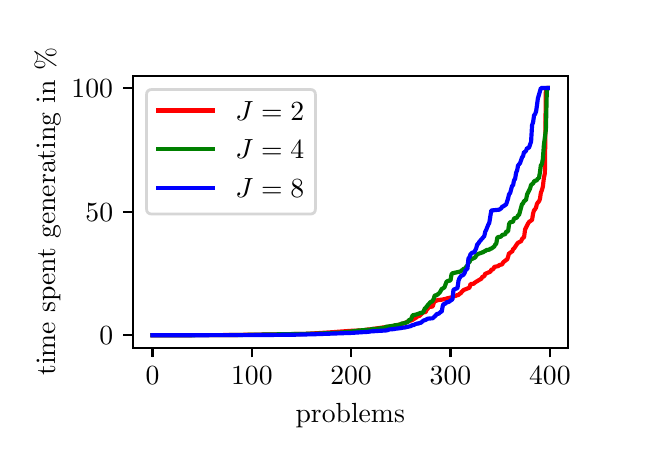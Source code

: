 \begingroup%
\makeatletter%
\begin{pgfpicture}%
\pgfpathrectangle{\pgfpointorigin}{\pgfqpoint{3.0in}{2.0in}}%
\pgfusepath{use as bounding box, clip}%
\begin{pgfscope}%
\pgfsetbuttcap%
\pgfsetmiterjoin%
\pgfsetlinewidth{0.0pt}%
\definecolor{currentstroke}{rgb}{1.0,1.0,1.0}%
\pgfsetstrokecolor{currentstroke}%
\pgfsetstrokeopacity{0.0}%
\pgfsetdash{}{0pt}%
\pgfpathmoveto{\pgfqpoint{0.0in}{0.0in}}%
\pgfpathlineto{\pgfqpoint{3.0in}{0.0in}}%
\pgfpathlineto{\pgfqpoint{3.0in}{2.0in}}%
\pgfpathlineto{\pgfqpoint{0.0in}{2.0in}}%
\pgfpathclose%
\pgfusepath{}%
\end{pgfscope}%
\begin{pgfscope}%
\pgfsetbuttcap%
\pgfsetmiterjoin%
\definecolor{currentfill}{rgb}{1.0,1.0,1.0}%
\pgfsetfillcolor{currentfill}%
\pgfsetlinewidth{0.0pt}%
\definecolor{currentstroke}{rgb}{0.0,0.0,0.0}%
\pgfsetstrokecolor{currentstroke}%
\pgfsetstrokeopacity{0.0}%
\pgfsetdash{}{0pt}%
\pgfpathmoveto{\pgfqpoint{0.525in}{0.4in}}%
\pgfpathlineto{\pgfqpoint{2.7in}{0.4in}}%
\pgfpathlineto{\pgfqpoint{2.7in}{1.76in}}%
\pgfpathlineto{\pgfqpoint{0.525in}{1.76in}}%
\pgfpathclose%
\pgfusepath{fill}%
\end{pgfscope}%
\begin{pgfscope}%
\pgfsetbuttcap%
\pgfsetroundjoin%
\definecolor{currentfill}{rgb}{0.0,0.0,0.0}%
\pgfsetfillcolor{currentfill}%
\pgfsetlinewidth{0.803pt}%
\definecolor{currentstroke}{rgb}{0.0,0.0,0.0}%
\pgfsetstrokecolor{currentstroke}%
\pgfsetdash{}{0pt}%
\pgfsys@defobject{currentmarker}{\pgfqpoint{0.0in}{-0.049in}}{\pgfqpoint{0.0in}{0.0in}}{%
\pgfpathmoveto{\pgfqpoint{0.0in}{0.0in}}%
\pgfpathlineto{\pgfqpoint{0.0in}{-0.049in}}%
\pgfusepath{stroke,fill}%
}%
\begin{pgfscope}%
\pgfsys@transformshift{0.624in}{0.4in}%
\pgfsys@useobject{currentmarker}{}%
\end{pgfscope}%
\end{pgfscope}%
\begin{pgfscope}%
\definecolor{textcolor}{rgb}{0.0,0.0,0.0}%
\pgfsetstrokecolor{textcolor}%
\pgfsetfillcolor{textcolor}%
\pgftext[x=0.624in,y=0.303in,,top]{\color{textcolor}\rmfamily\fontsize{10.0}{12.0}\selectfont \(\displaystyle {0}\)}%
\end{pgfscope}%
\begin{pgfscope}%
\pgfsetbuttcap%
\pgfsetroundjoin%
\definecolor{currentfill}{rgb}{0.0,0.0,0.0}%
\pgfsetfillcolor{currentfill}%
\pgfsetlinewidth{0.803pt}%
\definecolor{currentstroke}{rgb}{0.0,0.0,0.0}%
\pgfsetstrokecolor{currentstroke}%
\pgfsetdash{}{0pt}%
\pgfsys@defobject{currentmarker}{\pgfqpoint{0.0in}{-0.049in}}{\pgfqpoint{0.0in}{0.0in}}{%
\pgfpathmoveto{\pgfqpoint{0.0in}{0.0in}}%
\pgfpathlineto{\pgfqpoint{0.0in}{-0.049in}}%
\pgfusepath{stroke,fill}%
}%
\begin{pgfscope}%
\pgfsys@transformshift{1.121in}{0.4in}%
\pgfsys@useobject{currentmarker}{}%
\end{pgfscope}%
\end{pgfscope}%
\begin{pgfscope}%
\definecolor{textcolor}{rgb}{0.0,0.0,0.0}%
\pgfsetstrokecolor{textcolor}%
\pgfsetfillcolor{textcolor}%
\pgftext[x=1.121in,y=0.303in,,top]{\color{textcolor}\rmfamily\fontsize{10.0}{12.0}\selectfont \(\displaystyle {100}\)}%
\end{pgfscope}%
\begin{pgfscope}%
\pgfsetbuttcap%
\pgfsetroundjoin%
\definecolor{currentfill}{rgb}{0.0,0.0,0.0}%
\pgfsetfillcolor{currentfill}%
\pgfsetlinewidth{0.803pt}%
\definecolor{currentstroke}{rgb}{0.0,0.0,0.0}%
\pgfsetstrokecolor{currentstroke}%
\pgfsetdash{}{0pt}%
\pgfsys@defobject{currentmarker}{\pgfqpoint{0.0in}{-0.049in}}{\pgfqpoint{0.0in}{0.0in}}{%
\pgfpathmoveto{\pgfqpoint{0.0in}{0.0in}}%
\pgfpathlineto{\pgfqpoint{0.0in}{-0.049in}}%
\pgfusepath{stroke,fill}%
}%
\begin{pgfscope}%
\pgfsys@transformshift{1.617in}{0.4in}%
\pgfsys@useobject{currentmarker}{}%
\end{pgfscope}%
\end{pgfscope}%
\begin{pgfscope}%
\definecolor{textcolor}{rgb}{0.0,0.0,0.0}%
\pgfsetstrokecolor{textcolor}%
\pgfsetfillcolor{textcolor}%
\pgftext[x=1.617in,y=0.303in,,top]{\color{textcolor}\rmfamily\fontsize{10.0}{12.0}\selectfont \(\displaystyle {200}\)}%
\end{pgfscope}%
\begin{pgfscope}%
\pgfsetbuttcap%
\pgfsetroundjoin%
\definecolor{currentfill}{rgb}{0.0,0.0,0.0}%
\pgfsetfillcolor{currentfill}%
\pgfsetlinewidth{0.803pt}%
\definecolor{currentstroke}{rgb}{0.0,0.0,0.0}%
\pgfsetstrokecolor{currentstroke}%
\pgfsetdash{}{0pt}%
\pgfsys@defobject{currentmarker}{\pgfqpoint{0.0in}{-0.049in}}{\pgfqpoint{0.0in}{0.0in}}{%
\pgfpathmoveto{\pgfqpoint{0.0in}{0.0in}}%
\pgfpathlineto{\pgfqpoint{0.0in}{-0.049in}}%
\pgfusepath{stroke,fill}%
}%
\begin{pgfscope}%
\pgfsys@transformshift{2.114in}{0.4in}%
\pgfsys@useobject{currentmarker}{}%
\end{pgfscope}%
\end{pgfscope}%
\begin{pgfscope}%
\definecolor{textcolor}{rgb}{0.0,0.0,0.0}%
\pgfsetstrokecolor{textcolor}%
\pgfsetfillcolor{textcolor}%
\pgftext[x=2.114in,y=0.303in,,top]{\color{textcolor}\rmfamily\fontsize{10.0}{12.0}\selectfont \(\displaystyle {300}\)}%
\end{pgfscope}%
\begin{pgfscope}%
\pgfsetbuttcap%
\pgfsetroundjoin%
\definecolor{currentfill}{rgb}{0.0,0.0,0.0}%
\pgfsetfillcolor{currentfill}%
\pgfsetlinewidth{0.803pt}%
\definecolor{currentstroke}{rgb}{0.0,0.0,0.0}%
\pgfsetstrokecolor{currentstroke}%
\pgfsetdash{}{0pt}%
\pgfsys@defobject{currentmarker}{\pgfqpoint{0.0in}{-0.049in}}{\pgfqpoint{0.0in}{0.0in}}{%
\pgfpathmoveto{\pgfqpoint{0.0in}{0.0in}}%
\pgfpathlineto{\pgfqpoint{0.0in}{-0.049in}}%
\pgfusepath{stroke,fill}%
}%
\begin{pgfscope}%
\pgfsys@transformshift{2.611in}{0.4in}%
\pgfsys@useobject{currentmarker}{}%
\end{pgfscope}%
\end{pgfscope}%
\begin{pgfscope}%
\definecolor{textcolor}{rgb}{0.0,0.0,0.0}%
\pgfsetstrokecolor{textcolor}%
\pgfsetfillcolor{textcolor}%
\pgftext[x=2.611in,y=0.303in,,top]{\color{textcolor}\rmfamily\fontsize{10.0}{12.0}\selectfont \(\displaystyle {400}\)}%
\end{pgfscope}%
\begin{pgfscope}%
\definecolor{textcolor}{rgb}{0.0,0.0,0.0}%
\pgfsetstrokecolor{textcolor}%
\pgfsetfillcolor{textcolor}%
\pgftext[x=1.613in,y=0.124in,,top]{\color{textcolor}\rmfamily\fontsize{10.0}{12.0}\selectfont problems}%
\end{pgfscope}%
\begin{pgfscope}%
\pgfsetbuttcap%
\pgfsetroundjoin%
\definecolor{currentfill}{rgb}{0.0,0.0,0.0}%
\pgfsetfillcolor{currentfill}%
\pgfsetlinewidth{0.803pt}%
\definecolor{currentstroke}{rgb}{0.0,0.0,0.0}%
\pgfsetstrokecolor{currentstroke}%
\pgfsetdash{}{0pt}%
\pgfsys@defobject{currentmarker}{\pgfqpoint{-0.049in}{0.0in}}{\pgfqpoint{-0.0in}{0.0in}}{%
\pgfpathmoveto{\pgfqpoint{-0.0in}{0.0in}}%
\pgfpathlineto{\pgfqpoint{-0.049in}{0.0in}}%
\pgfusepath{stroke,fill}%
}%
\begin{pgfscope}%
\pgfsys@transformshift{0.525in}{0.462in}%
\pgfsys@useobject{currentmarker}{}%
\end{pgfscope}%
\end{pgfscope}%
\begin{pgfscope}%
\definecolor{textcolor}{rgb}{0.0,0.0,0.0}%
\pgfsetstrokecolor{textcolor}%
\pgfsetfillcolor{textcolor}%
\pgftext[x=0.358in, y=0.414in, left, base]{\color{textcolor}\rmfamily\fontsize{10.0}{12.0}\selectfont \(\displaystyle {0}\)}%
\end{pgfscope}%
\begin{pgfscope}%
\pgfsetbuttcap%
\pgfsetroundjoin%
\definecolor{currentfill}{rgb}{0.0,0.0,0.0}%
\pgfsetfillcolor{currentfill}%
\pgfsetlinewidth{0.803pt}%
\definecolor{currentstroke}{rgb}{0.0,0.0,0.0}%
\pgfsetstrokecolor{currentstroke}%
\pgfsetdash{}{0pt}%
\pgfsys@defobject{currentmarker}{\pgfqpoint{-0.049in}{0.0in}}{\pgfqpoint{-0.0in}{0.0in}}{%
\pgfpathmoveto{\pgfqpoint{-0.0in}{0.0in}}%
\pgfpathlineto{\pgfqpoint{-0.049in}{0.0in}}%
\pgfusepath{stroke,fill}%
}%
\begin{pgfscope}%
\pgfsys@transformshift{0.525in}{1.08in}%
\pgfsys@useobject{currentmarker}{}%
\end{pgfscope}%
\end{pgfscope}%
\begin{pgfscope}%
\definecolor{textcolor}{rgb}{0.0,0.0,0.0}%
\pgfsetstrokecolor{textcolor}%
\pgfsetfillcolor{textcolor}%
\pgftext[x=0.289in, y=1.032in, left, base]{\color{textcolor}\rmfamily\fontsize{10.0}{12.0}\selectfont \(\displaystyle {50}\)}%
\end{pgfscope}%
\begin{pgfscope}%
\pgfsetbuttcap%
\pgfsetroundjoin%
\definecolor{currentfill}{rgb}{0.0,0.0,0.0}%
\pgfsetfillcolor{currentfill}%
\pgfsetlinewidth{0.803pt}%
\definecolor{currentstroke}{rgb}{0.0,0.0,0.0}%
\pgfsetstrokecolor{currentstroke}%
\pgfsetdash{}{0pt}%
\pgfsys@defobject{currentmarker}{\pgfqpoint{-0.049in}{0.0in}}{\pgfqpoint{-0.0in}{0.0in}}{%
\pgfpathmoveto{\pgfqpoint{-0.0in}{0.0in}}%
\pgfpathlineto{\pgfqpoint{-0.049in}{0.0in}}%
\pgfusepath{stroke,fill}%
}%
\begin{pgfscope}%
\pgfsys@transformshift{0.525in}{1.698in}%
\pgfsys@useobject{currentmarker}{}%
\end{pgfscope}%
\end{pgfscope}%
\begin{pgfscope}%
\definecolor{textcolor}{rgb}{0.0,0.0,0.0}%
\pgfsetstrokecolor{textcolor}%
\pgfsetfillcolor{textcolor}%
\pgftext[x=0.219in, y=1.65in, left, base]{\color{textcolor}\rmfamily\fontsize{10.0}{12.0}\selectfont \(\displaystyle {100}\)}%
\end{pgfscope}%
\begin{pgfscope}%
\definecolor{textcolor}{rgb}{0.0,0.0,0.0}%
\pgfsetstrokecolor{textcolor}%
\pgfsetfillcolor{textcolor}%
\pgftext[x=0.164in,y=1.08in,,bottom,rotate=90.0]{\color{textcolor}\rmfamily\fontsize{10.0}{12.0}\selectfont time spent generating in \%}%
\end{pgfscope}%
\begin{pgfscope}%
\pgfpathrectangle{\pgfqpoint{0.525in}{0.4in}}{\pgfqpoint{2.175in}{1.36in}}%
\pgfusepath{clip}%
\pgfsetrectcap%
\pgfsetroundjoin%
\pgfsetlinewidth{1.506pt}%
\definecolor{currentstroke}{rgb}{1.0,0.0,0.0}%
\pgfsetstrokecolor{currentstroke}%
\pgfsetdash{}{0pt}%
\pgfpathmoveto{\pgfqpoint{0.624in}{0.462in}}%
\pgfpathlineto{\pgfqpoint{1.001in}{0.463in}}%
\pgfpathlineto{\pgfqpoint{1.066in}{0.464in}}%
\pgfpathlineto{\pgfqpoint{1.28in}{0.467in}}%
\pgfpathlineto{\pgfqpoint{1.389in}{0.469in}}%
\pgfpathlineto{\pgfqpoint{1.458in}{0.473in}}%
\pgfpathlineto{\pgfqpoint{1.488in}{0.475in}}%
\pgfpathlineto{\pgfqpoint{1.533in}{0.478in}}%
\pgfpathlineto{\pgfqpoint{1.558in}{0.48in}}%
\pgfpathlineto{\pgfqpoint{1.627in}{0.485in}}%
\pgfpathlineto{\pgfqpoint{1.672in}{0.486in}}%
\pgfpathlineto{\pgfqpoint{1.687in}{0.488in}}%
\pgfpathlineto{\pgfqpoint{1.692in}{0.49in}}%
\pgfpathlineto{\pgfqpoint{1.707in}{0.491in}}%
\pgfpathlineto{\pgfqpoint{1.791in}{0.503in}}%
\pgfpathlineto{\pgfqpoint{1.801in}{0.504in}}%
\pgfpathlineto{\pgfqpoint{1.811in}{0.506in}}%
\pgfpathlineto{\pgfqpoint{1.826in}{0.508in}}%
\pgfpathlineto{\pgfqpoint{1.841in}{0.512in}}%
\pgfpathlineto{\pgfqpoint{1.851in}{0.513in}}%
\pgfpathlineto{\pgfqpoint{1.856in}{0.515in}}%
\pgfpathlineto{\pgfqpoint{1.871in}{0.517in}}%
\pgfpathlineto{\pgfqpoint{1.876in}{0.521in}}%
\pgfpathlineto{\pgfqpoint{1.891in}{0.525in}}%
\pgfpathlineto{\pgfqpoint{1.896in}{0.529in}}%
\pgfpathlineto{\pgfqpoint{1.901in}{0.53in}}%
\pgfpathlineto{\pgfqpoint{1.906in}{0.533in}}%
\pgfpathlineto{\pgfqpoint{1.921in}{0.537in}}%
\pgfpathlineto{\pgfqpoint{1.945in}{0.552in}}%
\pgfpathlineto{\pgfqpoint{1.95in}{0.557in}}%
\pgfpathlineto{\pgfqpoint{1.96in}{0.559in}}%
\pgfpathlineto{\pgfqpoint{1.97in}{0.569in}}%
\pgfpathlineto{\pgfqpoint{1.975in}{0.576in}}%
\pgfpathlineto{\pgfqpoint{1.99in}{0.578in}}%
\pgfpathlineto{\pgfqpoint{1.995in}{0.591in}}%
\pgfpathlineto{\pgfqpoint{2.0in}{0.594in}}%
\pgfpathlineto{\pgfqpoint{2.005in}{0.603in}}%
\pgfpathlineto{\pgfqpoint{2.025in}{0.606in}}%
\pgfpathlineto{\pgfqpoint{2.03in}{0.623in}}%
\pgfpathlineto{\pgfqpoint{2.035in}{0.631in}}%
\pgfpathlineto{\pgfqpoint{2.04in}{0.634in}}%
\pgfpathlineto{\pgfqpoint{2.045in}{0.635in}}%
\pgfpathlineto{\pgfqpoint{2.05in}{0.638in}}%
\pgfpathlineto{\pgfqpoint{2.07in}{0.64in}}%
\pgfpathlineto{\pgfqpoint{2.089in}{0.644in}}%
\pgfpathlineto{\pgfqpoint{2.099in}{0.647in}}%
\pgfpathlineto{\pgfqpoint{2.124in}{0.653in}}%
\pgfpathlineto{\pgfqpoint{2.129in}{0.657in}}%
\pgfpathlineto{\pgfqpoint{2.139in}{0.658in}}%
\pgfpathlineto{\pgfqpoint{2.144in}{0.662in}}%
\pgfpathlineto{\pgfqpoint{2.154in}{0.663in}}%
\pgfpathlineto{\pgfqpoint{2.159in}{0.67in}}%
\pgfpathlineto{\pgfqpoint{2.164in}{0.67in}}%
\pgfpathlineto{\pgfqpoint{2.169in}{0.678in}}%
\pgfpathlineto{\pgfqpoint{2.174in}{0.682in}}%
\pgfpathlineto{\pgfqpoint{2.179in}{0.688in}}%
\pgfpathlineto{\pgfqpoint{2.209in}{0.7in}}%
\pgfpathlineto{\pgfqpoint{2.214in}{0.718in}}%
\pgfpathlineto{\pgfqpoint{2.229in}{0.719in}}%
\pgfpathlineto{\pgfqpoint{2.234in}{0.724in}}%
\pgfpathlineto{\pgfqpoint{2.243in}{0.73in}}%
\pgfpathlineto{\pgfqpoint{2.263in}{0.742in}}%
\pgfpathlineto{\pgfqpoint{2.268in}{0.744in}}%
\pgfpathlineto{\pgfqpoint{2.273in}{0.754in}}%
\pgfpathlineto{\pgfqpoint{2.283in}{0.757in}}%
\pgfpathlineto{\pgfqpoint{2.288in}{0.771in}}%
\pgfpathlineto{\pgfqpoint{2.293in}{0.771in}}%
\pgfpathlineto{\pgfqpoint{2.308in}{0.778in}}%
\pgfpathlineto{\pgfqpoint{2.313in}{0.779in}}%
\pgfpathlineto{\pgfqpoint{2.318in}{0.79in}}%
\pgfpathlineto{\pgfqpoint{2.328in}{0.792in}}%
\pgfpathlineto{\pgfqpoint{2.333in}{0.804in}}%
\pgfpathlineto{\pgfqpoint{2.353in}{0.808in}}%
\pgfpathlineto{\pgfqpoint{2.358in}{0.813in}}%
\pgfpathlineto{\pgfqpoint{2.373in}{0.817in}}%
\pgfpathlineto{\pgfqpoint{2.378in}{0.827in}}%
\pgfpathlineto{\pgfqpoint{2.388in}{0.835in}}%
\pgfpathlineto{\pgfqpoint{2.392in}{0.839in}}%
\pgfpathlineto{\pgfqpoint{2.397in}{0.84in}}%
\pgfpathlineto{\pgfqpoint{2.402in}{0.854in}}%
\pgfpathlineto{\pgfqpoint{2.407in}{0.873in}}%
\pgfpathlineto{\pgfqpoint{2.412in}{0.873in}}%
\pgfpathlineto{\pgfqpoint{2.417in}{0.879in}}%
\pgfpathlineto{\pgfqpoint{2.422in}{0.879in}}%
\pgfpathlineto{\pgfqpoint{2.427in}{0.893in}}%
\pgfpathlineto{\pgfqpoint{2.432in}{0.896in}}%
\pgfpathlineto{\pgfqpoint{2.447in}{0.919in}}%
\pgfpathlineto{\pgfqpoint{2.452in}{0.925in}}%
\pgfpathlineto{\pgfqpoint{2.462in}{0.93in}}%
\pgfpathlineto{\pgfqpoint{2.467in}{0.932in}}%
\pgfpathlineto{\pgfqpoint{2.472in}{0.944in}}%
\pgfpathlineto{\pgfqpoint{2.482in}{0.953in}}%
\pgfpathlineto{\pgfqpoint{2.487in}{0.991in}}%
\pgfpathlineto{\pgfqpoint{2.502in}{1.021in}}%
\pgfpathlineto{\pgfqpoint{2.507in}{1.029in}}%
\pgfpathlineto{\pgfqpoint{2.522in}{1.039in}}%
\pgfpathlineto{\pgfqpoint{2.527in}{1.071in}}%
\pgfpathlineto{\pgfqpoint{2.532in}{1.087in}}%
\pgfpathlineto{\pgfqpoint{2.537in}{1.092in}}%
\pgfpathlineto{\pgfqpoint{2.542in}{1.101in}}%
\pgfpathlineto{\pgfqpoint{2.546in}{1.118in}}%
\pgfpathlineto{\pgfqpoint{2.551in}{1.126in}}%
\pgfpathlineto{\pgfqpoint{2.556in}{1.131in}}%
\pgfpathlineto{\pgfqpoint{2.561in}{1.142in}}%
\pgfpathlineto{\pgfqpoint{2.566in}{1.175in}}%
\pgfpathlineto{\pgfqpoint{2.571in}{1.187in}}%
\pgfpathlineto{\pgfqpoint{2.576in}{1.206in}}%
\pgfpathlineto{\pgfqpoint{2.581in}{1.249in}}%
\pgfpathlineto{\pgfqpoint{2.586in}{1.272in}}%
\pgfpathlineto{\pgfqpoint{2.591in}{1.698in}}%
\pgfpathlineto{\pgfqpoint{2.601in}{1.698in}}%
\pgfpathlineto{\pgfqpoint{2.601in}{1.698in}}%
\pgfusepath{stroke}%
\end{pgfscope}%
\begin{pgfscope}%
\pgfpathrectangle{\pgfqpoint{0.525in}{0.4in}}{\pgfqpoint{2.175in}{1.36in}}%
\pgfusepath{clip}%
\pgfsetrectcap%
\pgfsetroundjoin%
\pgfsetlinewidth{1.506pt}%
\definecolor{currentstroke}{rgb}{0.0,0.5,0.0}%
\pgfsetstrokecolor{currentstroke}%
\pgfsetdash{}{0pt}%
\pgfpathmoveto{\pgfqpoint{0.624in}{0.462in}}%
\pgfpathlineto{\pgfqpoint{1.031in}{0.463in}}%
\pgfpathlineto{\pgfqpoint{1.439in}{0.47in}}%
\pgfpathlineto{\pgfqpoint{1.488in}{0.472in}}%
\pgfpathlineto{\pgfqpoint{1.558in}{0.475in}}%
\pgfpathlineto{\pgfqpoint{1.568in}{0.476in}}%
\pgfpathlineto{\pgfqpoint{1.603in}{0.479in}}%
\pgfpathlineto{\pgfqpoint{1.657in}{0.486in}}%
\pgfpathlineto{\pgfqpoint{1.672in}{0.487in}}%
\pgfpathlineto{\pgfqpoint{1.692in}{0.489in}}%
\pgfpathlineto{\pgfqpoint{1.712in}{0.49in}}%
\pgfpathlineto{\pgfqpoint{1.722in}{0.493in}}%
\pgfpathlineto{\pgfqpoint{1.742in}{0.494in}}%
\pgfpathlineto{\pgfqpoint{1.757in}{0.496in}}%
\pgfpathlineto{\pgfqpoint{1.786in}{0.5in}}%
\pgfpathlineto{\pgfqpoint{1.791in}{0.504in}}%
\pgfpathlineto{\pgfqpoint{1.831in}{0.51in}}%
\pgfpathlineto{\pgfqpoint{1.836in}{0.512in}}%
\pgfpathlineto{\pgfqpoint{1.861in}{0.515in}}%
\pgfpathlineto{\pgfqpoint{1.871in}{0.521in}}%
\pgfpathlineto{\pgfqpoint{1.881in}{0.522in}}%
\pgfpathlineto{\pgfqpoint{1.886in}{0.524in}}%
\pgfpathlineto{\pgfqpoint{1.891in}{0.525in}}%
\pgfpathlineto{\pgfqpoint{1.901in}{0.529in}}%
\pgfpathlineto{\pgfqpoint{1.906in}{0.538in}}%
\pgfpathlineto{\pgfqpoint{1.916in}{0.541in}}%
\pgfpathlineto{\pgfqpoint{1.925in}{0.562in}}%
\pgfpathlineto{\pgfqpoint{1.94in}{0.565in}}%
\pgfpathlineto{\pgfqpoint{1.955in}{0.57in}}%
\pgfpathlineto{\pgfqpoint{1.965in}{0.574in}}%
\pgfpathlineto{\pgfqpoint{1.975in}{0.575in}}%
\pgfpathlineto{\pgfqpoint{1.98in}{0.582in}}%
\pgfpathlineto{\pgfqpoint{1.985in}{0.595in}}%
\pgfpathlineto{\pgfqpoint{1.99in}{0.599in}}%
\pgfpathlineto{\pgfqpoint{2.0in}{0.612in}}%
\pgfpathlineto{\pgfqpoint{2.015in}{0.629in}}%
\pgfpathlineto{\pgfqpoint{2.02in}{0.629in}}%
\pgfpathlineto{\pgfqpoint{2.025in}{0.635in}}%
\pgfpathlineto{\pgfqpoint{2.03in}{0.644in}}%
\pgfpathlineto{\pgfqpoint{2.035in}{0.66in}}%
\pgfpathlineto{\pgfqpoint{2.04in}{0.662in}}%
\pgfpathlineto{\pgfqpoint{2.045in}{0.662in}}%
\pgfpathlineto{\pgfqpoint{2.06in}{0.675in}}%
\pgfpathlineto{\pgfqpoint{2.07in}{0.693in}}%
\pgfpathlineto{\pgfqpoint{2.079in}{0.698in}}%
\pgfpathlineto{\pgfqpoint{2.084in}{0.702in}}%
\pgfpathlineto{\pgfqpoint{2.094in}{0.729in}}%
\pgfpathlineto{\pgfqpoint{2.099in}{0.733in}}%
\pgfpathlineto{\pgfqpoint{2.114in}{0.736in}}%
\pgfpathlineto{\pgfqpoint{2.119in}{0.766in}}%
\pgfpathlineto{\pgfqpoint{2.124in}{0.772in}}%
\pgfpathlineto{\pgfqpoint{2.164in}{0.781in}}%
\pgfpathlineto{\pgfqpoint{2.169in}{0.786in}}%
\pgfpathlineto{\pgfqpoint{2.174in}{0.787in}}%
\pgfpathlineto{\pgfqpoint{2.179in}{0.794in}}%
\pgfpathlineto{\pgfqpoint{2.189in}{0.796in}}%
\pgfpathlineto{\pgfqpoint{2.194in}{0.807in}}%
\pgfpathlineto{\pgfqpoint{2.199in}{0.811in}}%
\pgfpathlineto{\pgfqpoint{2.204in}{0.825in}}%
\pgfpathlineto{\pgfqpoint{2.209in}{0.827in}}%
\pgfpathlineto{\pgfqpoint{2.214in}{0.841in}}%
\pgfpathlineto{\pgfqpoint{2.219in}{0.842in}}%
\pgfpathlineto{\pgfqpoint{2.229in}{0.847in}}%
\pgfpathlineto{\pgfqpoint{2.234in}{0.85in}}%
\pgfpathlineto{\pgfqpoint{2.238in}{0.851in}}%
\pgfpathlineto{\pgfqpoint{2.243in}{0.862in}}%
\pgfpathlineto{\pgfqpoint{2.253in}{0.869in}}%
\pgfpathlineto{\pgfqpoint{2.268in}{0.874in}}%
\pgfpathlineto{\pgfqpoint{2.273in}{0.877in}}%
\pgfpathlineto{\pgfqpoint{2.278in}{0.877in}}%
\pgfpathlineto{\pgfqpoint{2.283in}{0.882in}}%
\pgfpathlineto{\pgfqpoint{2.288in}{0.883in}}%
\pgfpathlineto{\pgfqpoint{2.293in}{0.888in}}%
\pgfpathlineto{\pgfqpoint{2.308in}{0.89in}}%
\pgfpathlineto{\pgfqpoint{2.313in}{0.895in}}%
\pgfpathlineto{\pgfqpoint{2.318in}{0.895in}}%
\pgfpathlineto{\pgfqpoint{2.333in}{0.906in}}%
\pgfpathlineto{\pgfqpoint{2.338in}{0.916in}}%
\pgfpathlineto{\pgfqpoint{2.343in}{0.92in}}%
\pgfpathlineto{\pgfqpoint{2.348in}{0.95in}}%
\pgfpathlineto{\pgfqpoint{2.353in}{0.953in}}%
\pgfpathlineto{\pgfqpoint{2.363in}{0.954in}}%
\pgfpathlineto{\pgfqpoint{2.368in}{0.957in}}%
\pgfpathlineto{\pgfqpoint{2.373in}{0.964in}}%
\pgfpathlineto{\pgfqpoint{2.383in}{0.966in}}%
\pgfpathlineto{\pgfqpoint{2.388in}{0.968in}}%
\pgfpathlineto{\pgfqpoint{2.392in}{0.98in}}%
\pgfpathlineto{\pgfqpoint{2.402in}{0.981in}}%
\pgfpathlineto{\pgfqpoint{2.407in}{1.018in}}%
\pgfpathlineto{\pgfqpoint{2.412in}{1.027in}}%
\pgfpathlineto{\pgfqpoint{2.422in}{1.029in}}%
\pgfpathlineto{\pgfqpoint{2.427in}{1.03in}}%
\pgfpathlineto{\pgfqpoint{2.432in}{1.046in}}%
\pgfpathlineto{\pgfqpoint{2.437in}{1.048in}}%
\pgfpathlineto{\pgfqpoint{2.442in}{1.048in}}%
\pgfpathlineto{\pgfqpoint{2.447in}{1.052in}}%
\pgfpathlineto{\pgfqpoint{2.452in}{1.062in}}%
\pgfpathlineto{\pgfqpoint{2.457in}{1.064in}}%
\pgfpathlineto{\pgfqpoint{2.472in}{1.119in}}%
\pgfpathlineto{\pgfqpoint{2.477in}{1.121in}}%
\pgfpathlineto{\pgfqpoint{2.482in}{1.134in}}%
\pgfpathlineto{\pgfqpoint{2.487in}{1.135in}}%
\pgfpathlineto{\pgfqpoint{2.492in}{1.14in}}%
\pgfpathlineto{\pgfqpoint{2.497in}{1.166in}}%
\pgfpathlineto{\pgfqpoint{2.507in}{1.186in}}%
\pgfpathlineto{\pgfqpoint{2.512in}{1.196in}}%
\pgfpathlineto{\pgfqpoint{2.517in}{1.214in}}%
\pgfpathlineto{\pgfqpoint{2.527in}{1.221in}}%
\pgfpathlineto{\pgfqpoint{2.532in}{1.231in}}%
\pgfpathlineto{\pgfqpoint{2.537in}{1.235in}}%
\pgfpathlineto{\pgfqpoint{2.542in}{1.235in}}%
\pgfpathlineto{\pgfqpoint{2.546in}{1.238in}}%
\pgfpathlineto{\pgfqpoint{2.551in}{1.246in}}%
\pgfpathlineto{\pgfqpoint{2.556in}{1.246in}}%
\pgfpathlineto{\pgfqpoint{2.561in}{1.275in}}%
\pgfpathlineto{\pgfqpoint{2.566in}{1.313in}}%
\pgfpathlineto{\pgfqpoint{2.571in}{1.317in}}%
\pgfpathlineto{\pgfqpoint{2.576in}{1.345in}}%
\pgfpathlineto{\pgfqpoint{2.581in}{1.413in}}%
\pgfpathlineto{\pgfqpoint{2.591in}{1.489in}}%
\pgfpathlineto{\pgfqpoint{2.596in}{1.698in}}%
\pgfpathlineto{\pgfqpoint{2.601in}{1.698in}}%
\pgfpathlineto{\pgfqpoint{2.601in}{1.698in}}%
\pgfusepath{stroke}%
\end{pgfscope}%
\begin{pgfscope}%
\pgfpathrectangle{\pgfqpoint{0.525in}{0.4in}}{\pgfqpoint{2.175in}{1.36in}}%
\pgfusepath{clip}%
\pgfsetrectcap%
\pgfsetroundjoin%
\pgfsetlinewidth{1.506pt}%
\definecolor{currentstroke}{rgb}{0.0,0.0,1.0}%
\pgfsetstrokecolor{currentstroke}%
\pgfsetdash{}{0pt}%
\pgfpathmoveto{\pgfqpoint{0.624in}{0.462in}}%
\pgfpathlineto{\pgfqpoint{1.165in}{0.463in}}%
\pgfpathlineto{\pgfqpoint{1.339in}{0.465in}}%
\pgfpathlineto{\pgfqpoint{1.429in}{0.467in}}%
\pgfpathlineto{\pgfqpoint{1.622in}{0.474in}}%
\pgfpathlineto{\pgfqpoint{1.682in}{0.478in}}%
\pgfpathlineto{\pgfqpoint{1.702in}{0.479in}}%
\pgfpathlineto{\pgfqpoint{1.712in}{0.481in}}%
\pgfpathlineto{\pgfqpoint{1.757in}{0.484in}}%
\pgfpathlineto{\pgfqpoint{1.791in}{0.486in}}%
\pgfpathlineto{\pgfqpoint{1.801in}{0.488in}}%
\pgfpathlineto{\pgfqpoint{1.806in}{0.491in}}%
\pgfpathlineto{\pgfqpoint{1.821in}{0.492in}}%
\pgfpathlineto{\pgfqpoint{1.831in}{0.493in}}%
\pgfpathlineto{\pgfqpoint{1.841in}{0.495in}}%
\pgfpathlineto{\pgfqpoint{1.851in}{0.496in}}%
\pgfpathlineto{\pgfqpoint{1.866in}{0.498in}}%
\pgfpathlineto{\pgfqpoint{1.876in}{0.5in}}%
\pgfpathlineto{\pgfqpoint{1.886in}{0.501in}}%
\pgfpathlineto{\pgfqpoint{1.916in}{0.508in}}%
\pgfpathlineto{\pgfqpoint{1.921in}{0.512in}}%
\pgfpathlineto{\pgfqpoint{1.93in}{0.513in}}%
\pgfpathlineto{\pgfqpoint{1.94in}{0.518in}}%
\pgfpathlineto{\pgfqpoint{1.95in}{0.521in}}%
\pgfpathlineto{\pgfqpoint{1.955in}{0.521in}}%
\pgfpathlineto{\pgfqpoint{1.96in}{0.524in}}%
\pgfpathlineto{\pgfqpoint{1.965in}{0.524in}}%
\pgfpathlineto{\pgfqpoint{1.98in}{0.536in}}%
\pgfpathlineto{\pgfqpoint{1.99in}{0.539in}}%
\pgfpathlineto{\pgfqpoint{2.0in}{0.545in}}%
\pgfpathlineto{\pgfqpoint{2.025in}{0.547in}}%
\pgfpathlineto{\pgfqpoint{2.04in}{0.561in}}%
\pgfpathlineto{\pgfqpoint{2.045in}{0.568in}}%
\pgfpathlineto{\pgfqpoint{2.055in}{0.57in}}%
\pgfpathlineto{\pgfqpoint{2.065in}{0.579in}}%
\pgfpathlineto{\pgfqpoint{2.07in}{0.579in}}%
\pgfpathlineto{\pgfqpoint{2.075in}{0.607in}}%
\pgfpathlineto{\pgfqpoint{2.079in}{0.618in}}%
\pgfpathlineto{\pgfqpoint{2.089in}{0.62in}}%
\pgfpathlineto{\pgfqpoint{2.094in}{0.627in}}%
\pgfpathlineto{\pgfqpoint{2.104in}{0.628in}}%
\pgfpathlineto{\pgfqpoint{2.124in}{0.642in}}%
\pgfpathlineto{\pgfqpoint{2.129in}{0.69in}}%
\pgfpathlineto{\pgfqpoint{2.149in}{0.698in}}%
\pgfpathlineto{\pgfqpoint{2.154in}{0.734in}}%
\pgfpathlineto{\pgfqpoint{2.159in}{0.748in}}%
\pgfpathlineto{\pgfqpoint{2.169in}{0.761in}}%
\pgfpathlineto{\pgfqpoint{2.174in}{0.761in}}%
\pgfpathlineto{\pgfqpoint{2.179in}{0.765in}}%
\pgfpathlineto{\pgfqpoint{2.184in}{0.772in}}%
\pgfpathlineto{\pgfqpoint{2.189in}{0.786in}}%
\pgfpathlineto{\pgfqpoint{2.199in}{0.796in}}%
\pgfpathlineto{\pgfqpoint{2.204in}{0.847in}}%
\pgfpathlineto{\pgfqpoint{2.209in}{0.852in}}%
\pgfpathlineto{\pgfqpoint{2.214in}{0.867in}}%
\pgfpathlineto{\pgfqpoint{2.224in}{0.876in}}%
\pgfpathlineto{\pgfqpoint{2.229in}{0.876in}}%
\pgfpathlineto{\pgfqpoint{2.234in}{0.878in}}%
\pgfpathlineto{\pgfqpoint{2.243in}{0.898in}}%
\pgfpathlineto{\pgfqpoint{2.248in}{0.917in}}%
\pgfpathlineto{\pgfqpoint{2.253in}{0.92in}}%
\pgfpathlineto{\pgfqpoint{2.258in}{0.929in}}%
\pgfpathlineto{\pgfqpoint{2.283in}{0.958in}}%
\pgfpathlineto{\pgfqpoint{2.288in}{0.98in}}%
\pgfpathlineto{\pgfqpoint{2.293in}{0.99in}}%
\pgfpathlineto{\pgfqpoint{2.303in}{1.015in}}%
\pgfpathlineto{\pgfqpoint{2.308in}{1.024in}}%
\pgfpathlineto{\pgfqpoint{2.318in}{1.086in}}%
\pgfpathlineto{\pgfqpoint{2.358in}{1.09in}}%
\pgfpathlineto{\pgfqpoint{2.368in}{1.097in}}%
\pgfpathlineto{\pgfqpoint{2.373in}{1.106in}}%
\pgfpathlineto{\pgfqpoint{2.378in}{1.106in}}%
\pgfpathlineto{\pgfqpoint{2.388in}{1.114in}}%
\pgfpathlineto{\pgfqpoint{2.392in}{1.115in}}%
\pgfpathlineto{\pgfqpoint{2.402in}{1.146in}}%
\pgfpathlineto{\pgfqpoint{2.407in}{1.168in}}%
\pgfpathlineto{\pgfqpoint{2.412in}{1.172in}}%
\pgfpathlineto{\pgfqpoint{2.422in}{1.209in}}%
\pgfpathlineto{\pgfqpoint{2.427in}{1.212in}}%
\pgfpathlineto{\pgfqpoint{2.432in}{1.238in}}%
\pgfpathlineto{\pgfqpoint{2.437in}{1.243in}}%
\pgfpathlineto{\pgfqpoint{2.442in}{1.274in}}%
\pgfpathlineto{\pgfqpoint{2.447in}{1.286in}}%
\pgfpathlineto{\pgfqpoint{2.452in}{1.311in}}%
\pgfpathlineto{\pgfqpoint{2.462in}{1.323in}}%
\pgfpathlineto{\pgfqpoint{2.472in}{1.352in}}%
\pgfpathlineto{\pgfqpoint{2.477in}{1.358in}}%
\pgfpathlineto{\pgfqpoint{2.482in}{1.379in}}%
\pgfpathlineto{\pgfqpoint{2.487in}{1.379in}}%
\pgfpathlineto{\pgfqpoint{2.492in}{1.385in}}%
\pgfpathlineto{\pgfqpoint{2.497in}{1.398in}}%
\pgfpathlineto{\pgfqpoint{2.502in}{1.398in}}%
\pgfpathlineto{\pgfqpoint{2.507in}{1.401in}}%
\pgfpathlineto{\pgfqpoint{2.517in}{1.43in}}%
\pgfpathlineto{\pgfqpoint{2.522in}{1.513in}}%
\pgfpathlineto{\pgfqpoint{2.527in}{1.527in}}%
\pgfpathlineto{\pgfqpoint{2.532in}{1.562in}}%
\pgfpathlineto{\pgfqpoint{2.537in}{1.568in}}%
\pgfpathlineto{\pgfqpoint{2.542in}{1.581in}}%
\pgfpathlineto{\pgfqpoint{2.546in}{1.608in}}%
\pgfpathlineto{\pgfqpoint{2.551in}{1.646in}}%
\pgfpathlineto{\pgfqpoint{2.566in}{1.698in}}%
\pgfpathlineto{\pgfqpoint{2.601in}{1.698in}}%
\pgfpathlineto{\pgfqpoint{2.601in}{1.698in}}%
\pgfusepath{stroke}%
\end{pgfscope}%
\begin{pgfscope}%
\pgfsetrectcap%
\pgfsetmiterjoin%
\pgfsetlinewidth{0.803pt}%
\definecolor{currentstroke}{rgb}{0.0,0.0,0.0}%
\pgfsetstrokecolor{currentstroke}%
\pgfsetdash{}{0pt}%
\pgfpathmoveto{\pgfqpoint{0.525in}{0.4in}}%
\pgfpathlineto{\pgfqpoint{0.525in}{1.76in}}%
\pgfusepath{stroke}%
\end{pgfscope}%
\begin{pgfscope}%
\pgfsetrectcap%
\pgfsetmiterjoin%
\pgfsetlinewidth{0.803pt}%
\definecolor{currentstroke}{rgb}{0.0,0.0,0.0}%
\pgfsetstrokecolor{currentstroke}%
\pgfsetdash{}{0pt}%
\pgfpathmoveto{\pgfqpoint{2.7in}{0.4in}}%
\pgfpathlineto{\pgfqpoint{2.7in}{1.76in}}%
\pgfusepath{stroke}%
\end{pgfscope}%
\begin{pgfscope}%
\pgfsetrectcap%
\pgfsetmiterjoin%
\pgfsetlinewidth{0.803pt}%
\definecolor{currentstroke}{rgb}{0.0,0.0,0.0}%
\pgfsetstrokecolor{currentstroke}%
\pgfsetdash{}{0pt}%
\pgfpathmoveto{\pgfqpoint{0.525in}{0.4in}}%
\pgfpathlineto{\pgfqpoint{2.7in}{0.4in}}%
\pgfusepath{stroke}%
\end{pgfscope}%
\begin{pgfscope}%
\pgfsetrectcap%
\pgfsetmiterjoin%
\pgfsetlinewidth{0.803pt}%
\definecolor{currentstroke}{rgb}{0.0,0.0,0.0}%
\pgfsetstrokecolor{currentstroke}%
\pgfsetdash{}{0pt}%
\pgfpathmoveto{\pgfqpoint{0.525in}{1.76in}}%
\pgfpathlineto{\pgfqpoint{2.7in}{1.76in}}%
\pgfusepath{stroke}%
\end{pgfscope}%
\begin{pgfscope}%
\pgfsetbuttcap%
\pgfsetmiterjoin%
\definecolor{currentfill}{rgb}{1.0,1.0,1.0}%
\pgfsetfillcolor{currentfill}%
\pgfsetfillopacity{0.8}%
\pgfsetlinewidth{1.004pt}%
\definecolor{currentstroke}{rgb}{0.8,0.8,0.8}%
\pgfsetstrokecolor{currentstroke}%
\pgfsetstrokeopacity{0.8}%
\pgfsetdash{}{0pt}%
\pgfpathmoveto{\pgfqpoint{0.622in}{1.068in}}%
\pgfpathlineto{\pgfqpoint{1.412in}{1.068in}}%
\pgfpathquadraticcurveto{\pgfqpoint{1.439in}{1.068in}}{\pgfqpoint{1.439in}{1.096in}}%
\pgfpathlineto{\pgfqpoint{1.439in}{1.663in}}%
\pgfpathquadraticcurveto{\pgfqpoint{1.439in}{1.691in}}{\pgfqpoint{1.412in}{1.691in}}%
\pgfpathlineto{\pgfqpoint{0.622in}{1.691in}}%
\pgfpathquadraticcurveto{\pgfqpoint{0.594in}{1.691in}}{\pgfqpoint{0.594in}{1.663in}}%
\pgfpathlineto{\pgfqpoint{0.594in}{1.096in}}%
\pgfpathquadraticcurveto{\pgfqpoint{0.594in}{1.068in}}{\pgfqpoint{0.622in}{1.068in}}%
\pgfpathclose%
\pgfusepath{stroke,fill}%
\end{pgfscope}%
\begin{pgfscope}%
\pgfsetrectcap%
\pgfsetroundjoin%
\pgfsetlinewidth{1.506pt}%
\definecolor{currentstroke}{rgb}{1.0,0.0,0.0}%
\pgfsetstrokecolor{currentstroke}%
\pgfsetdash{}{0pt}%
\pgfpathmoveto{\pgfqpoint{0.65in}{1.586in}}%
\pgfpathlineto{\pgfqpoint{0.928in}{1.586in}}%
\pgfusepath{stroke}%
\end{pgfscope}%
\begin{pgfscope}%
\definecolor{textcolor}{rgb}{0.0,0.0,0.0}%
\pgfsetstrokecolor{textcolor}%
\pgfsetfillcolor{textcolor}%
\pgftext[x=1.039in,y=1.538in,left,base]{\color{textcolor}\rmfamily\fontsize{10.0}{12.0}\selectfont \(\displaystyle J=2\)}%
\end{pgfscope}%
\begin{pgfscope}%
\pgfsetrectcap%
\pgfsetroundjoin%
\pgfsetlinewidth{1.506pt}%
\definecolor{currentstroke}{rgb}{0.0,0.5,0.0}%
\pgfsetstrokecolor{currentstroke}%
\pgfsetdash{}{0pt}%
\pgfpathmoveto{\pgfqpoint{0.65in}{1.393in}}%
\pgfpathlineto{\pgfqpoint{0.928in}{1.393in}}%
\pgfusepath{stroke}%
\end{pgfscope}%
\begin{pgfscope}%
\definecolor{textcolor}{rgb}{0.0,0.0,0.0}%
\pgfsetstrokecolor{textcolor}%
\pgfsetfillcolor{textcolor}%
\pgftext[x=1.039in,y=1.344in,left,base]{\color{textcolor}\rmfamily\fontsize{10.0}{12.0}\selectfont \(\displaystyle J=4\)}%
\end{pgfscope}%
\begin{pgfscope}%
\pgfsetrectcap%
\pgfsetroundjoin%
\pgfsetlinewidth{1.506pt}%
\definecolor{currentstroke}{rgb}{0.0,0.0,1.0}%
\pgfsetstrokecolor{currentstroke}%
\pgfsetdash{}{0pt}%
\pgfpathmoveto{\pgfqpoint{0.65in}{1.199in}}%
\pgfpathlineto{\pgfqpoint{0.928in}{1.199in}}%
\pgfusepath{stroke}%
\end{pgfscope}%
\begin{pgfscope}%
\definecolor{textcolor}{rgb}{0.0,0.0,0.0}%
\pgfsetstrokecolor{textcolor}%
\pgfsetfillcolor{textcolor}%
\pgftext[x=1.039in,y=1.15in,left,base]{\color{textcolor}\rmfamily\fontsize{10.0}{12.0}\selectfont \(\displaystyle J=8\)}%
\end{pgfscope}%
\end{pgfpicture}%
\makeatother%
\endgroup%
